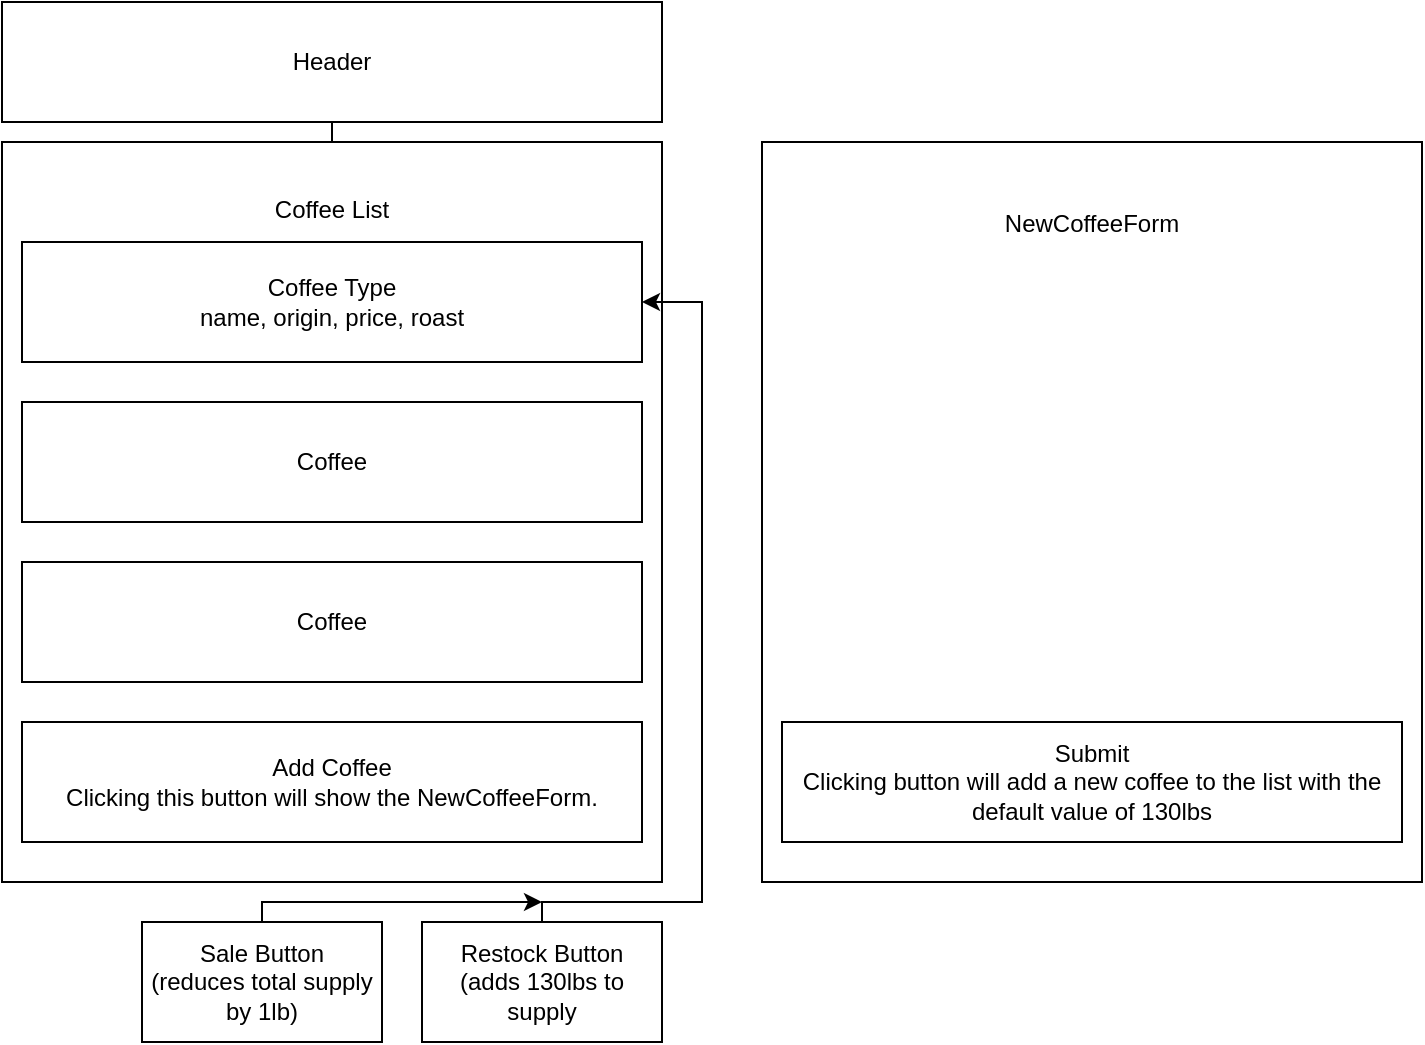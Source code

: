 <mxfile version="21.7.1" type="device">
  <diagram name="Page-1" id="sNt43C2CeURIw9OieRAq">
    <mxGraphModel dx="1030" dy="748" grid="1" gridSize="10" guides="1" tooltips="1" connect="1" arrows="1" fold="1" page="1" pageScale="1" pageWidth="850" pageHeight="1100" math="0" shadow="0">
      <root>
        <mxCell id="0" />
        <mxCell id="1" parent="0" />
        <mxCell id="Sj3wQn-dgsAGX83FZfN--14" value="" style="edgeStyle=orthogonalEdgeStyle;rounded=0;orthogonalLoop=1;jettySize=auto;html=1;" edge="1" parent="1" source="Sj3wQn-dgsAGX83FZfN--1" target="Sj3wQn-dgsAGX83FZfN--3">
          <mxGeometry relative="1" as="geometry" />
        </mxCell>
        <mxCell id="Sj3wQn-dgsAGX83FZfN--1" value="Header" style="rounded=0;whiteSpace=wrap;html=1;" vertex="1" parent="1">
          <mxGeometry x="30" y="20" width="330" height="60" as="geometry" />
        </mxCell>
        <mxCell id="Sj3wQn-dgsAGX83FZfN--2" value="Coffee List&lt;br&gt;&lt;br&gt;&lt;br&gt;&lt;br&gt;&lt;br&gt;&lt;br&gt;&lt;br&gt;&lt;br&gt;&lt;br&gt;&lt;br&gt;&lt;br&gt;&lt;br&gt;&lt;br&gt;&lt;br&gt;&lt;br&gt;&lt;br&gt;&lt;br&gt;&lt;br&gt;&lt;br&gt;&lt;br&gt;&lt;br&gt;&lt;br&gt;" style="rounded=0;whiteSpace=wrap;html=1;" vertex="1" parent="1">
          <mxGeometry x="30" y="90" width="330" height="370" as="geometry" />
        </mxCell>
        <mxCell id="Sj3wQn-dgsAGX83FZfN--3" value="Coffee Type&lt;br&gt;name, origin, price, roast" style="rounded=0;whiteSpace=wrap;html=1;" vertex="1" parent="1">
          <mxGeometry x="40" y="140" width="310" height="60" as="geometry" />
        </mxCell>
        <mxCell id="Sj3wQn-dgsAGX83FZfN--4" value="Coffee" style="rounded=0;whiteSpace=wrap;html=1;" vertex="1" parent="1">
          <mxGeometry x="40" y="300" width="310" height="60" as="geometry" />
        </mxCell>
        <mxCell id="Sj3wQn-dgsAGX83FZfN--5" value="Coffee" style="rounded=0;whiteSpace=wrap;html=1;" vertex="1" parent="1">
          <mxGeometry x="40" y="220" width="310" height="60" as="geometry" />
        </mxCell>
        <mxCell id="Sj3wQn-dgsAGX83FZfN--6" value="Add Coffee&lt;br&gt;Clicking this button will show the NewCoffeeForm." style="rounded=0;whiteSpace=wrap;html=1;" vertex="1" parent="1">
          <mxGeometry x="40" y="380" width="310" height="60" as="geometry" />
        </mxCell>
        <mxCell id="Sj3wQn-dgsAGX83FZfN--7" value="Sale Button&lt;br&gt;(reduces total supply by 1lb)" style="rounded=0;whiteSpace=wrap;html=1;" vertex="1" parent="1">
          <mxGeometry x="100" y="480" width="120" height="60" as="geometry" />
        </mxCell>
        <mxCell id="Sj3wQn-dgsAGX83FZfN--8" value="Restock Button&lt;br&gt;(adds 130lbs to supply" style="rounded=0;whiteSpace=wrap;html=1;" vertex="1" parent="1">
          <mxGeometry x="240" y="480" width="120" height="60" as="geometry" />
        </mxCell>
        <mxCell id="Sj3wQn-dgsAGX83FZfN--11" value="" style="endArrow=classic;html=1;rounded=0;entryX=1;entryY=0.5;entryDx=0;entryDy=0;exitX=0.5;exitY=0;exitDx=0;exitDy=0;" edge="1" parent="1" source="Sj3wQn-dgsAGX83FZfN--8" target="Sj3wQn-dgsAGX83FZfN--3">
          <mxGeometry width="50" height="50" relative="1" as="geometry">
            <mxPoint x="400" y="410" as="sourcePoint" />
            <mxPoint x="450" y="360" as="targetPoint" />
            <Array as="points">
              <mxPoint x="300" y="470" />
              <mxPoint x="380" y="470" />
              <mxPoint x="380" y="170" />
            </Array>
          </mxGeometry>
        </mxCell>
        <mxCell id="Sj3wQn-dgsAGX83FZfN--13" value="" style="endArrow=classic;html=1;rounded=0;exitX=0.5;exitY=0;exitDx=0;exitDy=0;" edge="1" parent="1" source="Sj3wQn-dgsAGX83FZfN--7">
          <mxGeometry width="50" height="50" relative="1" as="geometry">
            <mxPoint x="430" y="210" as="sourcePoint" />
            <mxPoint x="300" y="470" as="targetPoint" />
            <Array as="points">
              <mxPoint x="160" y="470" />
            </Array>
          </mxGeometry>
        </mxCell>
        <mxCell id="Sj3wQn-dgsAGX83FZfN--15" value="NewCoffeeForm&lt;br&gt;&lt;br&gt;&lt;br&gt;&lt;br&gt;&lt;br&gt;&lt;br&gt;&lt;br&gt;&lt;br&gt;&lt;br&gt;&lt;br&gt;&lt;br&gt;&lt;br&gt;&lt;br&gt;&lt;br&gt;&lt;br&gt;&lt;br&gt;&lt;br&gt;&lt;br&gt;&lt;br&gt;&lt;br&gt;&lt;br&gt;" style="rounded=0;whiteSpace=wrap;html=1;" vertex="1" parent="1">
          <mxGeometry x="410" y="90" width="330" height="370" as="geometry" />
        </mxCell>
        <mxCell id="Sj3wQn-dgsAGX83FZfN--16" value="Submit&lt;br&gt;Clicking button will add a new coffee to the list with the default value of 130lbs" style="rounded=0;whiteSpace=wrap;html=1;" vertex="1" parent="1">
          <mxGeometry x="420" y="380" width="310" height="60" as="geometry" />
        </mxCell>
      </root>
    </mxGraphModel>
  </diagram>
</mxfile>
